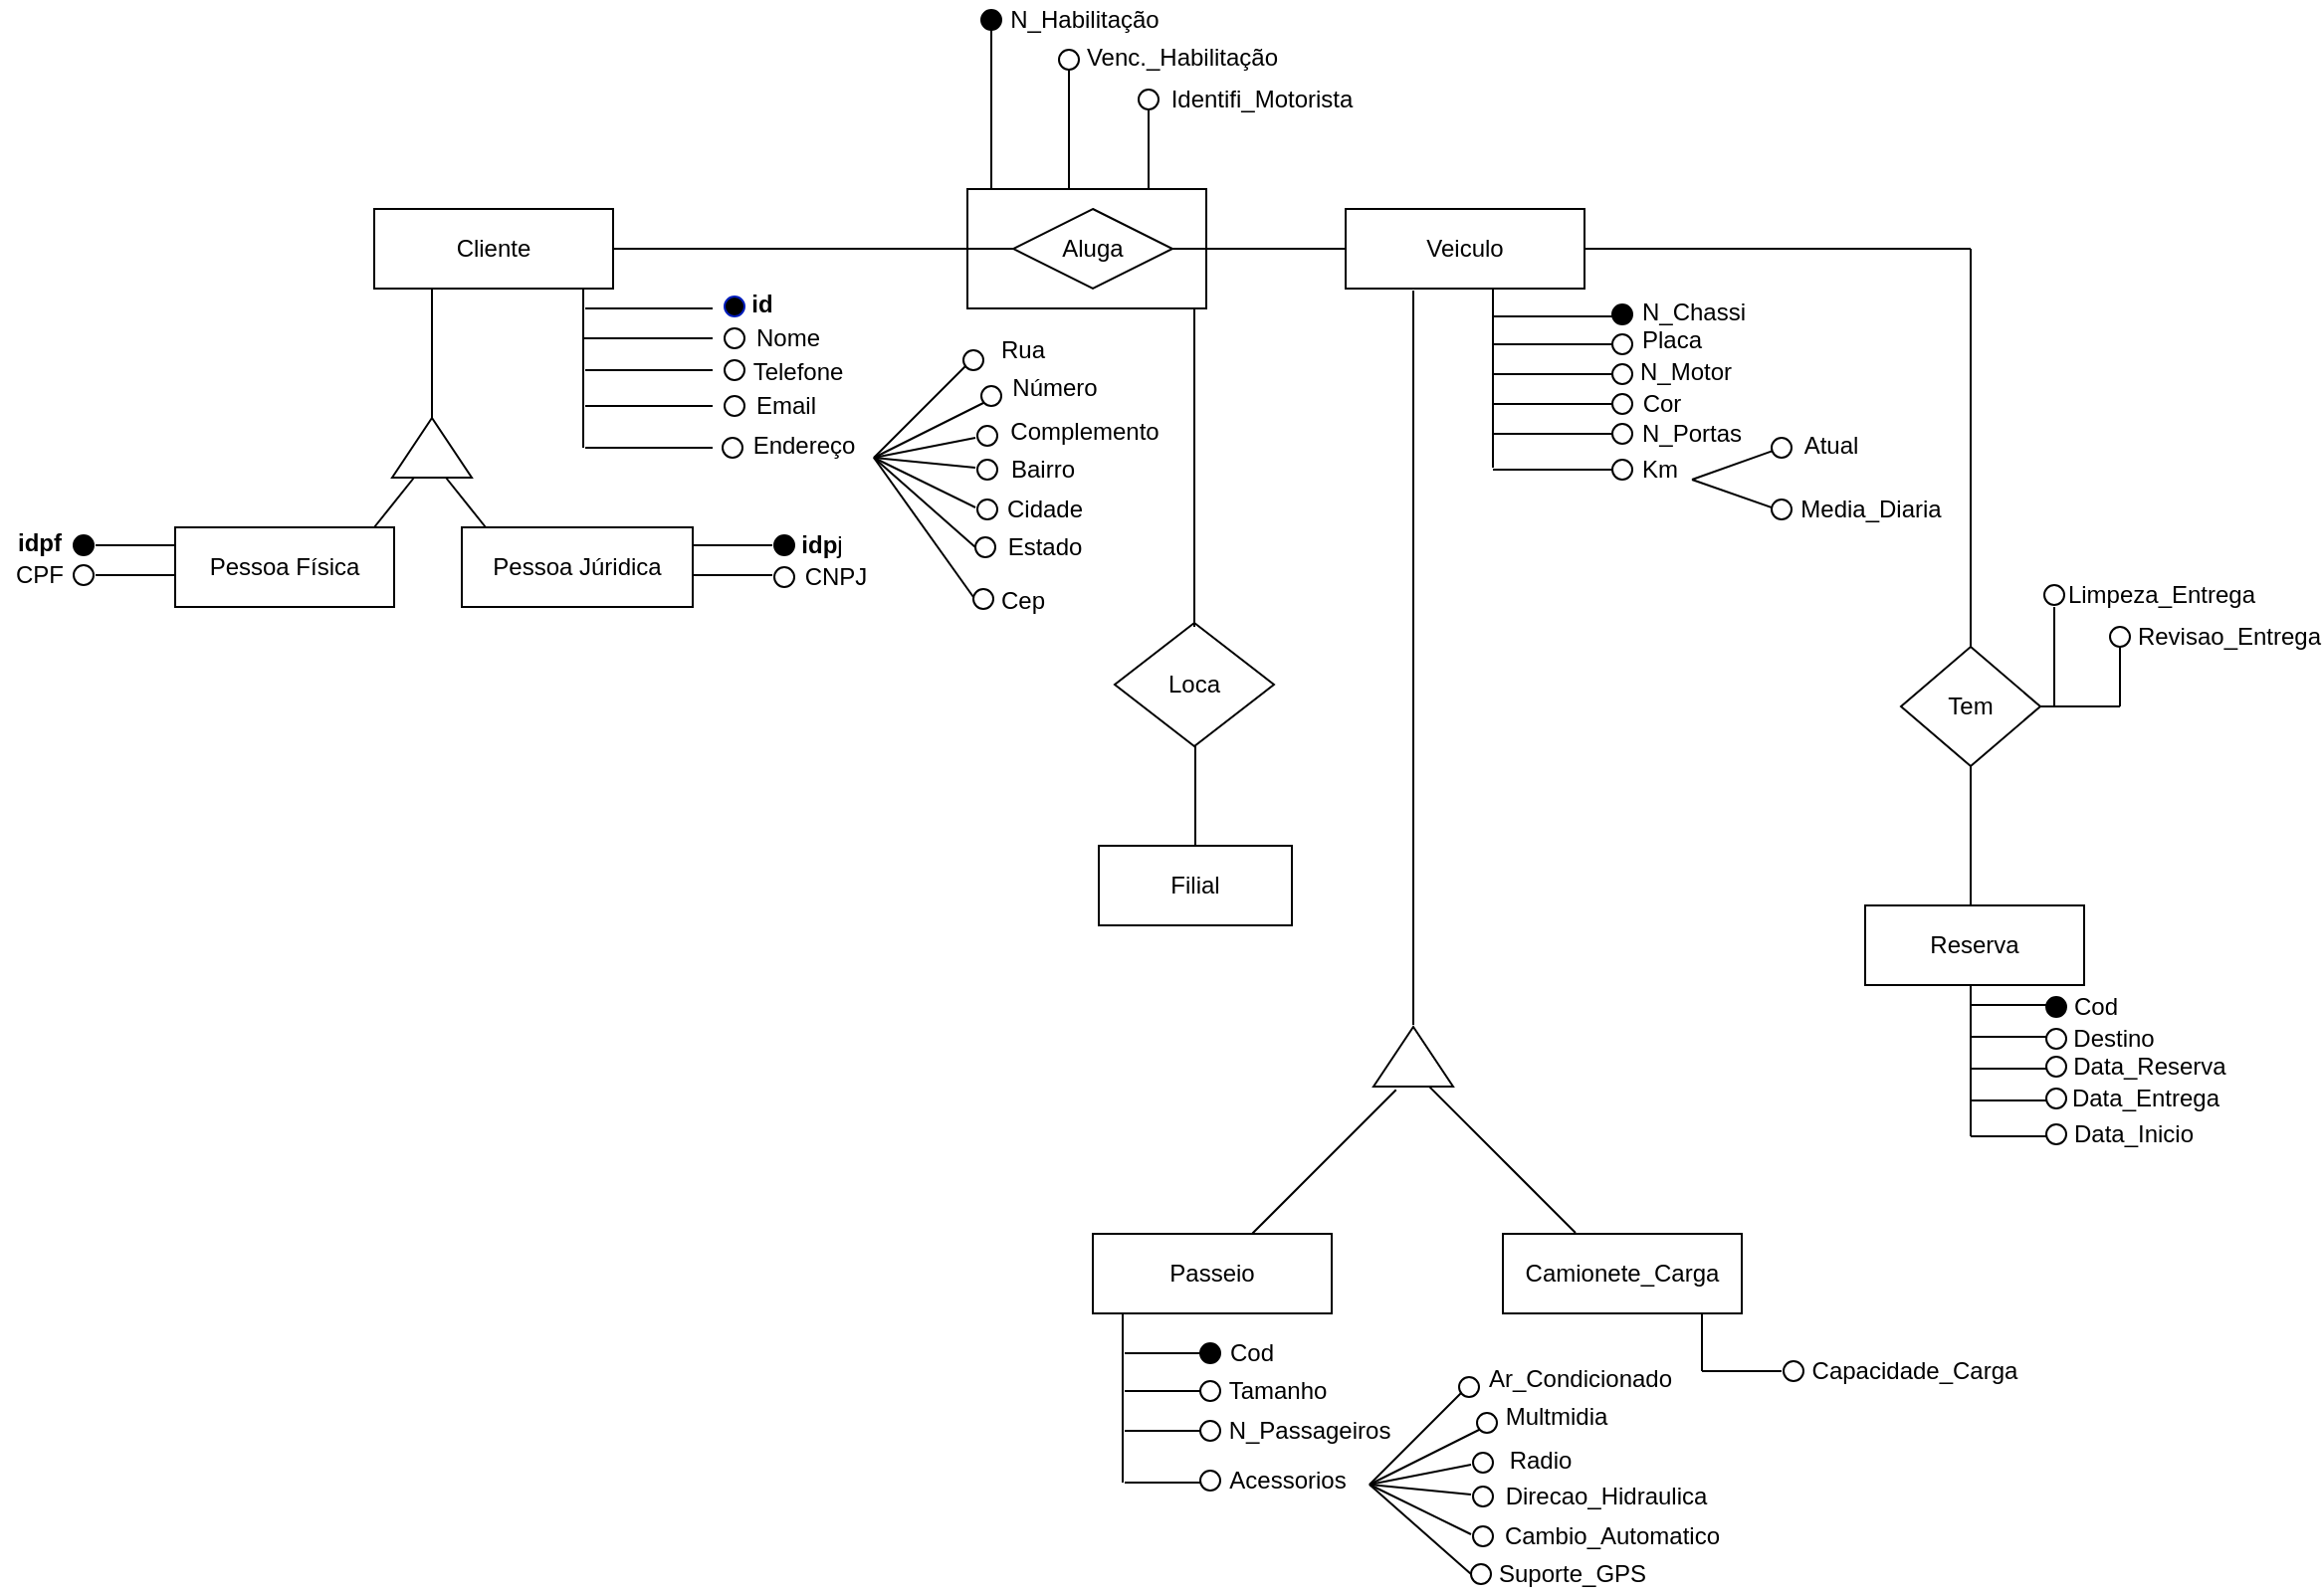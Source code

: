 <mxfile version="15.4.0" type="github">
  <diagram id="C5RBs43oDa-KdzZeNtuy" name="Page-1">
    <mxGraphModel dx="1496" dy="1412" grid="1" gridSize="10" guides="1" tooltips="1" connect="1" arrows="1" fold="1" page="1" pageScale="1" pageWidth="1169" pageHeight="1654" math="0" shadow="0">
      <root>
        <mxCell id="WIyWlLk6GJQsqaUBKTNV-0" />
        <mxCell id="WIyWlLk6GJQsqaUBKTNV-1" parent="WIyWlLk6GJQsqaUBKTNV-0" />
        <mxCell id="YR_a_N9n4f3emjOhJUzM-0" value="Cliente" style="rounded=0;whiteSpace=wrap;html=1;" parent="WIyWlLk6GJQsqaUBKTNV-1" vertex="1">
          <mxGeometry x="198" y="110" width="120" height="40" as="geometry" />
        </mxCell>
        <mxCell id="YR_a_N9n4f3emjOhJUzM-2" value="" style="triangle;whiteSpace=wrap;html=1;rotation=-90;" parent="WIyWlLk6GJQsqaUBKTNV-1" vertex="1">
          <mxGeometry x="212" y="210" width="30" height="40" as="geometry" />
        </mxCell>
        <mxCell id="YR_a_N9n4f3emjOhJUzM-4" value="" style="endArrow=none;html=1;exitX=1;exitY=0.5;exitDx=0;exitDy=0;" parent="WIyWlLk6GJQsqaUBKTNV-1" edge="1">
          <mxGeometry width="50" height="50" relative="1" as="geometry">
            <mxPoint x="227" y="215" as="sourcePoint" />
            <mxPoint x="227" y="150" as="targetPoint" />
          </mxGeometry>
        </mxCell>
        <mxCell id="YR_a_N9n4f3emjOhJUzM-5" value="" style="endArrow=none;html=1;" parent="WIyWlLk6GJQsqaUBKTNV-1" edge="1">
          <mxGeometry width="50" height="50" relative="1" as="geometry">
            <mxPoint x="303" y="230" as="sourcePoint" />
            <mxPoint x="303" y="150" as="targetPoint" />
          </mxGeometry>
        </mxCell>
        <mxCell id="YR_a_N9n4f3emjOhJUzM-6" value="" style="endArrow=none;html=1;" parent="WIyWlLk6GJQsqaUBKTNV-1" edge="1">
          <mxGeometry width="50" height="50" relative="1" as="geometry">
            <mxPoint x="304" y="160" as="sourcePoint" />
            <mxPoint x="368" y="160" as="targetPoint" />
          </mxGeometry>
        </mxCell>
        <mxCell id="YR_a_N9n4f3emjOhJUzM-7" value="" style="endArrow=none;html=1;" parent="WIyWlLk6GJQsqaUBKTNV-1" edge="1">
          <mxGeometry width="50" height="50" relative="1" as="geometry">
            <mxPoint x="303" y="175" as="sourcePoint" />
            <mxPoint x="368" y="175" as="targetPoint" />
          </mxGeometry>
        </mxCell>
        <mxCell id="YR_a_N9n4f3emjOhJUzM-8" value="" style="endArrow=none;html=1;" parent="WIyWlLk6GJQsqaUBKTNV-1" edge="1">
          <mxGeometry width="50" height="50" relative="1" as="geometry">
            <mxPoint x="304" y="191" as="sourcePoint" />
            <mxPoint x="368" y="191" as="targetPoint" />
          </mxGeometry>
        </mxCell>
        <mxCell id="YR_a_N9n4f3emjOhJUzM-9" value="" style="endArrow=none;html=1;" parent="WIyWlLk6GJQsqaUBKTNV-1" edge="1">
          <mxGeometry width="50" height="50" relative="1" as="geometry">
            <mxPoint x="304" y="209" as="sourcePoint" />
            <mxPoint x="368" y="209" as="targetPoint" />
          </mxGeometry>
        </mxCell>
        <mxCell id="YR_a_N9n4f3emjOhJUzM-10" value="" style="endArrow=none;html=1;" parent="WIyWlLk6GJQsqaUBKTNV-1" edge="1">
          <mxGeometry width="50" height="50" relative="1" as="geometry">
            <mxPoint x="304" y="230" as="sourcePoint" />
            <mxPoint x="368" y="230" as="targetPoint" />
          </mxGeometry>
        </mxCell>
        <mxCell id="YR_a_N9n4f3emjOhJUzM-11" value="" style="ellipse;whiteSpace=wrap;html=1;aspect=fixed;strokeColor=#001DBC;fillColor=#000000;fontColor=#ffffff;" parent="WIyWlLk6GJQsqaUBKTNV-1" vertex="1">
          <mxGeometry x="374" y="154" width="10" height="10" as="geometry" />
        </mxCell>
        <mxCell id="YR_a_N9n4f3emjOhJUzM-12" value="" style="ellipse;whiteSpace=wrap;html=1;aspect=fixed;" parent="WIyWlLk6GJQsqaUBKTNV-1" vertex="1">
          <mxGeometry x="374" y="170" width="10" height="10" as="geometry" />
        </mxCell>
        <mxCell id="YR_a_N9n4f3emjOhJUzM-13" value="" style="ellipse;whiteSpace=wrap;html=1;aspect=fixed;" parent="WIyWlLk6GJQsqaUBKTNV-1" vertex="1">
          <mxGeometry x="374" y="186" width="10" height="10" as="geometry" />
        </mxCell>
        <mxCell id="YR_a_N9n4f3emjOhJUzM-14" value="" style="ellipse;whiteSpace=wrap;html=1;aspect=fixed;" parent="WIyWlLk6GJQsqaUBKTNV-1" vertex="1">
          <mxGeometry x="374" y="204" width="10" height="10" as="geometry" />
        </mxCell>
        <mxCell id="YR_a_N9n4f3emjOhJUzM-15" value="" style="ellipse;whiteSpace=wrap;html=1;aspect=fixed;" parent="WIyWlLk6GJQsqaUBKTNV-1" vertex="1">
          <mxGeometry x="373" y="225" width="10" height="10" as="geometry" />
        </mxCell>
        <mxCell id="YR_a_N9n4f3emjOhJUzM-18" value="id" style="text;html=1;strokeColor=none;fillColor=none;align=center;verticalAlign=middle;whiteSpace=wrap;rounded=0;fontStyle=1" parent="WIyWlLk6GJQsqaUBKTNV-1" vertex="1">
          <mxGeometry x="373" y="148" width="40" height="20" as="geometry" />
        </mxCell>
        <mxCell id="YR_a_N9n4f3emjOhJUzM-19" value="Nome" style="text;html=1;strokeColor=none;fillColor=none;align=center;verticalAlign=middle;whiteSpace=wrap;rounded=0;" parent="WIyWlLk6GJQsqaUBKTNV-1" vertex="1">
          <mxGeometry x="386" y="165" width="40" height="20" as="geometry" />
        </mxCell>
        <mxCell id="YR_a_N9n4f3emjOhJUzM-20" value="Telefone" style="text;html=1;strokeColor=none;fillColor=none;align=center;verticalAlign=middle;whiteSpace=wrap;rounded=0;" parent="WIyWlLk6GJQsqaUBKTNV-1" vertex="1">
          <mxGeometry x="391" y="182" width="40" height="20" as="geometry" />
        </mxCell>
        <mxCell id="YR_a_N9n4f3emjOhJUzM-21" value="Email" style="text;html=1;strokeColor=none;fillColor=none;align=center;verticalAlign=middle;whiteSpace=wrap;rounded=0;" parent="WIyWlLk6GJQsqaUBKTNV-1" vertex="1">
          <mxGeometry x="385" y="199" width="40" height="20" as="geometry" />
        </mxCell>
        <mxCell id="YR_a_N9n4f3emjOhJUzM-23" value="Endereço" style="text;html=1;strokeColor=none;fillColor=none;align=center;verticalAlign=middle;whiteSpace=wrap;rounded=0;" parent="WIyWlLk6GJQsqaUBKTNV-1" vertex="1">
          <mxGeometry x="394" y="219" width="40" height="20" as="geometry" />
        </mxCell>
        <mxCell id="YR_a_N9n4f3emjOhJUzM-61" value="" style="endArrow=none;html=1;" parent="WIyWlLk6GJQsqaUBKTNV-1" edge="1">
          <mxGeometry width="50" height="50" relative="1" as="geometry">
            <mxPoint x="449" y="235" as="sourcePoint" />
            <mxPoint x="499" y="185" as="targetPoint" />
          </mxGeometry>
        </mxCell>
        <mxCell id="YR_a_N9n4f3emjOhJUzM-62" value="" style="endArrow=none;html=1;" parent="WIyWlLk6GJQsqaUBKTNV-1" edge="1">
          <mxGeometry width="50" height="50" relative="1" as="geometry">
            <mxPoint x="449" y="235" as="sourcePoint" />
            <mxPoint x="509" y="205" as="targetPoint" />
          </mxGeometry>
        </mxCell>
        <mxCell id="YR_a_N9n4f3emjOhJUzM-64" value="" style="endArrow=none;html=1;" parent="WIyWlLk6GJQsqaUBKTNV-1" edge="1">
          <mxGeometry width="50" height="50" relative="1" as="geometry">
            <mxPoint x="449" y="235" as="sourcePoint" />
            <mxPoint x="500" y="225" as="targetPoint" />
          </mxGeometry>
        </mxCell>
        <mxCell id="YR_a_N9n4f3emjOhJUzM-65" value="" style="endArrow=none;html=1;" parent="WIyWlLk6GJQsqaUBKTNV-1" edge="1">
          <mxGeometry width="50" height="50" relative="1" as="geometry">
            <mxPoint x="449" y="235" as="sourcePoint" />
            <mxPoint x="500" y="240" as="targetPoint" />
          </mxGeometry>
        </mxCell>
        <mxCell id="YR_a_N9n4f3emjOhJUzM-66" value="" style="endArrow=none;html=1;" parent="WIyWlLk6GJQsqaUBKTNV-1" edge="1">
          <mxGeometry width="50" height="50" relative="1" as="geometry">
            <mxPoint x="500" y="260" as="sourcePoint" />
            <mxPoint x="449" y="235" as="targetPoint" />
          </mxGeometry>
        </mxCell>
        <mxCell id="YR_a_N9n4f3emjOhJUzM-67" value="" style="endArrow=none;html=1;" parent="WIyWlLk6GJQsqaUBKTNV-1" edge="1">
          <mxGeometry width="50" height="50" relative="1" as="geometry">
            <mxPoint x="500" y="280" as="sourcePoint" />
            <mxPoint x="449" y="235" as="targetPoint" />
          </mxGeometry>
        </mxCell>
        <mxCell id="YR_a_N9n4f3emjOhJUzM-68" value="" style="endArrow=none;html=1;" parent="WIyWlLk6GJQsqaUBKTNV-1" edge="1">
          <mxGeometry width="50" height="50" relative="1" as="geometry">
            <mxPoint x="499" y="305" as="sourcePoint" />
            <mxPoint x="449" y="235" as="targetPoint" />
          </mxGeometry>
        </mxCell>
        <mxCell id="YR_a_N9n4f3emjOhJUzM-69" value="" style="ellipse;whiteSpace=wrap;html=1;aspect=fixed;" parent="WIyWlLk6GJQsqaUBKTNV-1" vertex="1">
          <mxGeometry x="494" y="181" width="10" height="10" as="geometry" />
        </mxCell>
        <mxCell id="YR_a_N9n4f3emjOhJUzM-70" value="" style="ellipse;whiteSpace=wrap;html=1;aspect=fixed;" parent="WIyWlLk6GJQsqaUBKTNV-1" vertex="1">
          <mxGeometry x="503" y="199" width="10" height="10" as="geometry" />
        </mxCell>
        <mxCell id="YR_a_N9n4f3emjOhJUzM-71" value="" style="ellipse;whiteSpace=wrap;html=1;aspect=fixed;" parent="WIyWlLk6GJQsqaUBKTNV-1" vertex="1">
          <mxGeometry x="501" y="219" width="10" height="10" as="geometry" />
        </mxCell>
        <mxCell id="YR_a_N9n4f3emjOhJUzM-72" value="" style="ellipse;whiteSpace=wrap;html=1;aspect=fixed;" parent="WIyWlLk6GJQsqaUBKTNV-1" vertex="1">
          <mxGeometry x="501" y="236" width="10" height="10" as="geometry" />
        </mxCell>
        <mxCell id="YR_a_N9n4f3emjOhJUzM-73" value="" style="ellipse;whiteSpace=wrap;html=1;aspect=fixed;" parent="WIyWlLk6GJQsqaUBKTNV-1" vertex="1">
          <mxGeometry x="501" y="256" width="10" height="10" as="geometry" />
        </mxCell>
        <mxCell id="YR_a_N9n4f3emjOhJUzM-74" value="" style="ellipse;whiteSpace=wrap;html=1;aspect=fixed;" parent="WIyWlLk6GJQsqaUBKTNV-1" vertex="1">
          <mxGeometry x="500" y="275" width="10" height="10" as="geometry" />
        </mxCell>
        <mxCell id="YR_a_N9n4f3emjOhJUzM-75" value="" style="ellipse;whiteSpace=wrap;html=1;aspect=fixed;" parent="WIyWlLk6GJQsqaUBKTNV-1" vertex="1">
          <mxGeometry x="499" y="301" width="10" height="10" as="geometry" />
        </mxCell>
        <mxCell id="YR_a_N9n4f3emjOhJUzM-76" value="Rua" style="text;html=1;strokeColor=none;fillColor=none;align=center;verticalAlign=middle;whiteSpace=wrap;rounded=0;" parent="WIyWlLk6GJQsqaUBKTNV-1" vertex="1">
          <mxGeometry x="504" y="171" width="40" height="20" as="geometry" />
        </mxCell>
        <mxCell id="YR_a_N9n4f3emjOhJUzM-77" value="Número" style="text;html=1;strokeColor=none;fillColor=none;align=center;verticalAlign=middle;whiteSpace=wrap;rounded=0;" parent="WIyWlLk6GJQsqaUBKTNV-1" vertex="1">
          <mxGeometry x="520" y="190" width="40" height="20" as="geometry" />
        </mxCell>
        <mxCell id="YR_a_N9n4f3emjOhJUzM-78" value="Complemento" style="text;html=1;strokeColor=none;fillColor=none;align=center;verticalAlign=middle;whiteSpace=wrap;rounded=0;" parent="WIyWlLk6GJQsqaUBKTNV-1" vertex="1">
          <mxGeometry x="535" y="212" width="40" height="20" as="geometry" />
        </mxCell>
        <mxCell id="YR_a_N9n4f3emjOhJUzM-79" value="Bairro" style="text;html=1;strokeColor=none;fillColor=none;align=center;verticalAlign=middle;whiteSpace=wrap;rounded=0;" parent="WIyWlLk6GJQsqaUBKTNV-1" vertex="1">
          <mxGeometry x="514" y="231" width="40" height="20" as="geometry" />
        </mxCell>
        <mxCell id="YR_a_N9n4f3emjOhJUzM-80" value="Cidade" style="text;html=1;strokeColor=none;fillColor=none;align=center;verticalAlign=middle;whiteSpace=wrap;rounded=0;" parent="WIyWlLk6GJQsqaUBKTNV-1" vertex="1">
          <mxGeometry x="515" y="251" width="40" height="20" as="geometry" />
        </mxCell>
        <mxCell id="YR_a_N9n4f3emjOhJUzM-81" value="Estado" style="text;html=1;strokeColor=none;fillColor=none;align=center;verticalAlign=middle;whiteSpace=wrap;rounded=0;" parent="WIyWlLk6GJQsqaUBKTNV-1" vertex="1">
          <mxGeometry x="515" y="270" width="40" height="20" as="geometry" />
        </mxCell>
        <mxCell id="YR_a_N9n4f3emjOhJUzM-82" value="Cep" style="text;html=1;strokeColor=none;fillColor=none;align=center;verticalAlign=middle;whiteSpace=wrap;rounded=0;" parent="WIyWlLk6GJQsqaUBKTNV-1" vertex="1">
          <mxGeometry x="504" y="297" width="40" height="20" as="geometry" />
        </mxCell>
        <mxCell id="YR_a_N9n4f3emjOhJUzM-85" value="Pessoa Física" style="rounded=0;whiteSpace=wrap;html=1;align=center;" parent="WIyWlLk6GJQsqaUBKTNV-1" vertex="1">
          <mxGeometry x="98" y="270" width="110" height="40" as="geometry" />
        </mxCell>
        <mxCell id="YR_a_N9n4f3emjOhJUzM-86" value="Pessoa Júridica" style="rounded=0;whiteSpace=wrap;html=1;align=center;" parent="WIyWlLk6GJQsqaUBKTNV-1" vertex="1">
          <mxGeometry x="242" y="270" width="116" height="40" as="geometry" />
        </mxCell>
        <mxCell id="YR_a_N9n4f3emjOhJUzM-88" value="" style="endArrow=none;html=1;fontColor=none;" parent="WIyWlLk6GJQsqaUBKTNV-1" edge="1">
          <mxGeometry width="50" height="50" relative="1" as="geometry">
            <mxPoint x="198" y="270" as="sourcePoint" />
            <mxPoint x="218" y="245" as="targetPoint" />
          </mxGeometry>
        </mxCell>
        <mxCell id="YR_a_N9n4f3emjOhJUzM-89" value="" style="endArrow=none;html=1;fontColor=none;" parent="WIyWlLk6GJQsqaUBKTNV-1" edge="1">
          <mxGeometry width="50" height="50" relative="1" as="geometry">
            <mxPoint x="254" y="270" as="sourcePoint" />
            <mxPoint x="234" y="245" as="targetPoint" />
          </mxGeometry>
        </mxCell>
        <mxCell id="YR_a_N9n4f3emjOhJUzM-90" value="" style="endArrow=none;html=1;fontColor=none;" parent="WIyWlLk6GJQsqaUBKTNV-1" edge="1">
          <mxGeometry width="50" height="50" relative="1" as="geometry">
            <mxPoint x="358" y="279" as="sourcePoint" />
            <mxPoint x="398" y="279" as="targetPoint" />
          </mxGeometry>
        </mxCell>
        <mxCell id="YR_a_N9n4f3emjOhJUzM-91" value="" style="endArrow=none;html=1;fontColor=none;" parent="WIyWlLk6GJQsqaUBKTNV-1" edge="1">
          <mxGeometry width="50" height="50" relative="1" as="geometry">
            <mxPoint x="358" y="294" as="sourcePoint" />
            <mxPoint x="398" y="294" as="targetPoint" />
          </mxGeometry>
        </mxCell>
        <mxCell id="YR_a_N9n4f3emjOhJUzM-93" value="" style="ellipse;whiteSpace=wrap;html=1;aspect=fixed;" parent="WIyWlLk6GJQsqaUBKTNV-1" vertex="1">
          <mxGeometry x="399" y="290" width="10" height="10" as="geometry" />
        </mxCell>
        <mxCell id="YR_a_N9n4f3emjOhJUzM-94" value="" style="ellipse;whiteSpace=wrap;html=1;aspect=fixed;fillColor=#000000;" parent="WIyWlLk6GJQsqaUBKTNV-1" vertex="1">
          <mxGeometry x="399" y="274" width="10" height="10" as="geometry" />
        </mxCell>
        <mxCell id="YR_a_N9n4f3emjOhJUzM-96" value="&lt;b&gt;idp&lt;/b&gt;j" style="text;html=1;strokeColor=none;fillColor=none;align=center;verticalAlign=middle;whiteSpace=wrap;rounded=0;fontColor=none;" parent="WIyWlLk6GJQsqaUBKTNV-1" vertex="1">
          <mxGeometry x="403" y="269" width="40" height="20" as="geometry" />
        </mxCell>
        <mxCell id="YR_a_N9n4f3emjOhJUzM-97" value="CNPJ" style="text;html=1;strokeColor=none;fillColor=none;align=center;verticalAlign=middle;whiteSpace=wrap;rounded=0;fontColor=none;" parent="WIyWlLk6GJQsqaUBKTNV-1" vertex="1">
          <mxGeometry x="410" y="285" width="40" height="20" as="geometry" />
        </mxCell>
        <mxCell id="YR_a_N9n4f3emjOhJUzM-98" value="idpf" style="text;html=1;strokeColor=none;fillColor=none;align=center;verticalAlign=middle;whiteSpace=wrap;rounded=0;fontColor=none;fontStyle=1" parent="WIyWlLk6GJQsqaUBKTNV-1" vertex="1">
          <mxGeometry x="10" y="268" width="40" height="20" as="geometry" />
        </mxCell>
        <mxCell id="YR_a_N9n4f3emjOhJUzM-99" value="CPF" style="text;html=1;strokeColor=none;fillColor=none;align=center;verticalAlign=middle;whiteSpace=wrap;rounded=0;fontColor=none;" parent="WIyWlLk6GJQsqaUBKTNV-1" vertex="1">
          <mxGeometry x="10" y="284" width="40" height="20" as="geometry" />
        </mxCell>
        <mxCell id="YR_a_N9n4f3emjOhJUzM-101" value="" style="endArrow=none;html=1;fontColor=none;" parent="WIyWlLk6GJQsqaUBKTNV-1" edge="1">
          <mxGeometry width="50" height="50" relative="1" as="geometry">
            <mxPoint x="58" y="279" as="sourcePoint" />
            <mxPoint x="98" y="279" as="targetPoint" />
          </mxGeometry>
        </mxCell>
        <mxCell id="YR_a_N9n4f3emjOhJUzM-102" value="" style="endArrow=none;html=1;fontColor=none;" parent="WIyWlLk6GJQsqaUBKTNV-1" edge="1">
          <mxGeometry width="50" height="50" relative="1" as="geometry">
            <mxPoint x="58" y="294" as="sourcePoint" />
            <mxPoint x="98" y="294" as="targetPoint" />
          </mxGeometry>
        </mxCell>
        <mxCell id="YR_a_N9n4f3emjOhJUzM-103" value="" style="ellipse;whiteSpace=wrap;html=1;aspect=fixed;fontColor=#000000;fillColor=#000000;" parent="WIyWlLk6GJQsqaUBKTNV-1" vertex="1">
          <mxGeometry x="47" y="274" width="10" height="10" as="geometry" />
        </mxCell>
        <mxCell id="YR_a_N9n4f3emjOhJUzM-104" value="" style="ellipse;whiteSpace=wrap;html=1;aspect=fixed;" parent="WIyWlLk6GJQsqaUBKTNV-1" vertex="1">
          <mxGeometry x="47" y="289" width="10" height="10" as="geometry" />
        </mxCell>
        <mxCell id="YR_a_N9n4f3emjOhJUzM-113" value="Veiculo" style="rounded=0;whiteSpace=wrap;html=1;" parent="WIyWlLk6GJQsqaUBKTNV-1" vertex="1">
          <mxGeometry x="686" y="110" width="120" height="40" as="geometry" />
        </mxCell>
        <mxCell id="YR_a_N9n4f3emjOhJUzM-114" value="" style="rounded=0;whiteSpace=wrap;html=1;fontColor=#000000;strokeColor=#000000;fillColor=#FFFFFF;align=center;" parent="WIyWlLk6GJQsqaUBKTNV-1" vertex="1">
          <mxGeometry x="496" y="100" width="120" height="60" as="geometry" />
        </mxCell>
        <mxCell id="YR_a_N9n4f3emjOhJUzM-115" value="Aluga" style="rhombus;whiteSpace=wrap;html=1;fontColor=#000000;strokeColor=#000000;fillColor=#FFFFFF;align=center;" parent="WIyWlLk6GJQsqaUBKTNV-1" vertex="1">
          <mxGeometry x="519" y="110" width="80" height="40" as="geometry" />
        </mxCell>
        <mxCell id="YR_a_N9n4f3emjOhJUzM-116" value="" style="endArrow=none;html=1;fontColor=#000000;entryX=0;entryY=0.5;entryDx=0;entryDy=0;" parent="WIyWlLk6GJQsqaUBKTNV-1" target="YR_a_N9n4f3emjOhJUzM-115" edge="1">
          <mxGeometry width="50" height="50" relative="1" as="geometry">
            <mxPoint x="318" y="130" as="sourcePoint" />
            <mxPoint x="368" y="80" as="targetPoint" />
          </mxGeometry>
        </mxCell>
        <mxCell id="YR_a_N9n4f3emjOhJUzM-118" value="" style="endArrow=none;html=1;fontColor=#000000;startArrow=none;" parent="WIyWlLk6GJQsqaUBKTNV-1" source="YR_a_N9n4f3emjOhJUzM-125" edge="1">
          <mxGeometry width="50" height="50" relative="1" as="geometry">
            <mxPoint x="508" y="100" as="sourcePoint" />
            <mxPoint x="508" y="20" as="targetPoint" />
          </mxGeometry>
        </mxCell>
        <mxCell id="YR_a_N9n4f3emjOhJUzM-120" value="" style="endArrow=none;html=1;fontColor=#000000;" parent="WIyWlLk6GJQsqaUBKTNV-1" edge="1">
          <mxGeometry width="50" height="50" relative="1" as="geometry">
            <mxPoint x="547" y="100" as="sourcePoint" />
            <mxPoint x="547" y="40.0" as="targetPoint" />
          </mxGeometry>
        </mxCell>
        <mxCell id="YR_a_N9n4f3emjOhJUzM-121" value="" style="endArrow=none;html=1;fontColor=#000000;startArrow=none;" parent="WIyWlLk6GJQsqaUBKTNV-1" source="YR_a_N9n4f3emjOhJUzM-128" edge="1">
          <mxGeometry width="50" height="50" relative="1" as="geometry">
            <mxPoint x="587" y="100" as="sourcePoint" />
            <mxPoint x="587" y="60.0" as="targetPoint" />
          </mxGeometry>
        </mxCell>
        <mxCell id="YR_a_N9n4f3emjOhJUzM-125" value="" style="ellipse;whiteSpace=wrap;html=1;aspect=fixed;fillColor=#000000;" parent="WIyWlLk6GJQsqaUBKTNV-1" vertex="1">
          <mxGeometry x="503" y="10" width="10" height="10" as="geometry" />
        </mxCell>
        <mxCell id="YR_a_N9n4f3emjOhJUzM-126" value="" style="endArrow=none;html=1;fontColor=#000000;" parent="WIyWlLk6GJQsqaUBKTNV-1" target="YR_a_N9n4f3emjOhJUzM-125" edge="1">
          <mxGeometry width="50" height="50" relative="1" as="geometry">
            <mxPoint x="508" y="100" as="sourcePoint" />
            <mxPoint x="508" y="20.0" as="targetPoint" />
          </mxGeometry>
        </mxCell>
        <mxCell id="YR_a_N9n4f3emjOhJUzM-127" value="" style="ellipse;whiteSpace=wrap;html=1;aspect=fixed;" parent="WIyWlLk6GJQsqaUBKTNV-1" vertex="1">
          <mxGeometry x="542" y="30" width="10" height="10" as="geometry" />
        </mxCell>
        <mxCell id="YR_a_N9n4f3emjOhJUzM-128" value="" style="ellipse;whiteSpace=wrap;html=1;aspect=fixed;" parent="WIyWlLk6GJQsqaUBKTNV-1" vertex="1">
          <mxGeometry x="582" y="50" width="10" height="10" as="geometry" />
        </mxCell>
        <mxCell id="YR_a_N9n4f3emjOhJUzM-129" value="" style="endArrow=none;html=1;fontColor=#000000;" parent="WIyWlLk6GJQsqaUBKTNV-1" target="YR_a_N9n4f3emjOhJUzM-128" edge="1">
          <mxGeometry width="50" height="50" relative="1" as="geometry">
            <mxPoint x="587" y="100" as="sourcePoint" />
            <mxPoint x="587" y="60.0" as="targetPoint" />
          </mxGeometry>
        </mxCell>
        <mxCell id="YR_a_N9n4f3emjOhJUzM-130" value="N_Habilitação" style="text;html=1;strokeColor=none;fillColor=none;align=center;verticalAlign=middle;whiteSpace=wrap;rounded=0;fontColor=#000000;" parent="WIyWlLk6GJQsqaUBKTNV-1" vertex="1">
          <mxGeometry x="535" y="5" width="40" height="20" as="geometry" />
        </mxCell>
        <mxCell id="YR_a_N9n4f3emjOhJUzM-131" value="Venc._Habilitação" style="text;html=1;strokeColor=none;fillColor=none;align=center;verticalAlign=middle;whiteSpace=wrap;rounded=0;fontColor=#000000;" parent="WIyWlLk6GJQsqaUBKTNV-1" vertex="1">
          <mxGeometry x="584" y="24" width="40" height="20" as="geometry" />
        </mxCell>
        <mxCell id="YR_a_N9n4f3emjOhJUzM-132" value="Identifi_Motorista" style="text;html=1;strokeColor=none;fillColor=none;align=center;verticalAlign=middle;whiteSpace=wrap;rounded=0;fontColor=#000000;" parent="WIyWlLk6GJQsqaUBKTNV-1" vertex="1">
          <mxGeometry x="624" y="45" width="40" height="20" as="geometry" />
        </mxCell>
        <mxCell id="YR_a_N9n4f3emjOhJUzM-135" value="Loca" style="rhombus;whiteSpace=wrap;html=1;fontColor=#000000;strokeColor=#000000;fillColor=#FFFFFF;align=center;" parent="WIyWlLk6GJQsqaUBKTNV-1" vertex="1">
          <mxGeometry x="570" y="318" width="80" height="62" as="geometry" />
        </mxCell>
        <mxCell id="YR_a_N9n4f3emjOhJUzM-136" value="Filial" style="rounded=0;whiteSpace=wrap;html=1;fontColor=#000000;strokeColor=#000000;fillColor=#FFFFFF;align=center;" parent="WIyWlLk6GJQsqaUBKTNV-1" vertex="1">
          <mxGeometry x="562" y="430" width="97" height="40" as="geometry" />
        </mxCell>
        <mxCell id="YR_a_N9n4f3emjOhJUzM-137" value="" style="endArrow=none;html=1;fontColor=#000000;" parent="WIyWlLk6GJQsqaUBKTNV-1" edge="1">
          <mxGeometry width="50" height="50" relative="1" as="geometry">
            <mxPoint x="610.47" y="430" as="sourcePoint" />
            <mxPoint x="610.47" y="380" as="targetPoint" />
          </mxGeometry>
        </mxCell>
        <mxCell id="YR_a_N9n4f3emjOhJUzM-141" value="" style="endArrow=none;html=1;fontColor=#000000;" parent="WIyWlLk6GJQsqaUBKTNV-1" edge="1">
          <mxGeometry width="50" height="50" relative="1" as="geometry">
            <mxPoint x="610" y="320" as="sourcePoint" />
            <mxPoint x="610" y="160" as="targetPoint" />
          </mxGeometry>
        </mxCell>
        <mxCell id="t5rs158Kav-tkwi4VOfK-1" value="" style="verticalLabelPosition=bottom;shadow=0;dashed=0;align=center;html=1;verticalAlign=top;strokeWidth=1;shape=mxgraph.mockup.markup.line;strokeColor=#000000;direction=north;" vertex="1" parent="WIyWlLk6GJQsqaUBKTNV-1">
          <mxGeometry x="750" y="150" width="20" height="90" as="geometry" />
        </mxCell>
        <mxCell id="t5rs158Kav-tkwi4VOfK-3" value="" style="verticalLabelPosition=bottom;shadow=0;dashed=0;align=center;html=1;verticalAlign=top;strokeWidth=1;shape=mxgraph.mockup.markup.line;strokeColor=#000000;" vertex="1" parent="WIyWlLk6GJQsqaUBKTNV-1">
          <mxGeometry x="760" y="154" width="60" height="20" as="geometry" />
        </mxCell>
        <mxCell id="t5rs158Kav-tkwi4VOfK-4" value="" style="verticalLabelPosition=bottom;shadow=0;dashed=0;align=center;html=1;verticalAlign=top;strokeWidth=1;shape=mxgraph.mockup.markup.line;strokeColor=#000000;" vertex="1" parent="WIyWlLk6GJQsqaUBKTNV-1">
          <mxGeometry x="760" y="168" width="60" height="20" as="geometry" />
        </mxCell>
        <mxCell id="t5rs158Kav-tkwi4VOfK-5" value="" style="verticalLabelPosition=bottom;shadow=0;dashed=0;align=center;html=1;verticalAlign=top;strokeWidth=1;shape=mxgraph.mockup.markup.line;strokeColor=#000000;" vertex="1" parent="WIyWlLk6GJQsqaUBKTNV-1">
          <mxGeometry x="760" y="183" width="60" height="20" as="geometry" />
        </mxCell>
        <mxCell id="t5rs158Kav-tkwi4VOfK-6" value="" style="verticalLabelPosition=bottom;shadow=0;dashed=0;align=center;html=1;verticalAlign=top;strokeWidth=1;shape=mxgraph.mockup.markup.line;strokeColor=#000000;" vertex="1" parent="WIyWlLk6GJQsqaUBKTNV-1">
          <mxGeometry x="760" y="198" width="60" height="20" as="geometry" />
        </mxCell>
        <mxCell id="t5rs158Kav-tkwi4VOfK-7" value="" style="verticalLabelPosition=bottom;shadow=0;dashed=0;align=center;html=1;verticalAlign=top;strokeWidth=1;shape=mxgraph.mockup.markup.line;strokeColor=#000000;" vertex="1" parent="WIyWlLk6GJQsqaUBKTNV-1">
          <mxGeometry x="760" y="213" width="60" height="20" as="geometry" />
        </mxCell>
        <mxCell id="t5rs158Kav-tkwi4VOfK-8" value="" style="verticalLabelPosition=bottom;shadow=0;dashed=0;align=center;html=1;verticalAlign=top;strokeWidth=1;shape=mxgraph.mockup.markup.line;strokeColor=#000000;" vertex="1" parent="WIyWlLk6GJQsqaUBKTNV-1">
          <mxGeometry x="760" y="231" width="60" height="20" as="geometry" />
        </mxCell>
        <mxCell id="t5rs158Kav-tkwi4VOfK-10" value="" style="ellipse;whiteSpace=wrap;html=1;aspect=fixed;fillColor=#000000;" vertex="1" parent="WIyWlLk6GJQsqaUBKTNV-1">
          <mxGeometry x="820" y="158" width="10" height="10" as="geometry" />
        </mxCell>
        <mxCell id="t5rs158Kav-tkwi4VOfK-11" value="" style="ellipse;whiteSpace=wrap;html=1;aspect=fixed;" vertex="1" parent="WIyWlLk6GJQsqaUBKTNV-1">
          <mxGeometry x="820" y="173" width="10" height="10" as="geometry" />
        </mxCell>
        <mxCell id="t5rs158Kav-tkwi4VOfK-12" value="" style="ellipse;whiteSpace=wrap;html=1;aspect=fixed;" vertex="1" parent="WIyWlLk6GJQsqaUBKTNV-1">
          <mxGeometry x="820" y="188" width="10" height="10" as="geometry" />
        </mxCell>
        <mxCell id="t5rs158Kav-tkwi4VOfK-13" value="" style="ellipse;whiteSpace=wrap;html=1;aspect=fixed;" vertex="1" parent="WIyWlLk6GJQsqaUBKTNV-1">
          <mxGeometry x="820" y="203" width="10" height="10" as="geometry" />
        </mxCell>
        <mxCell id="t5rs158Kav-tkwi4VOfK-14" value="" style="ellipse;whiteSpace=wrap;html=1;aspect=fixed;" vertex="1" parent="WIyWlLk6GJQsqaUBKTNV-1">
          <mxGeometry x="820" y="218" width="10" height="10" as="geometry" />
        </mxCell>
        <mxCell id="t5rs158Kav-tkwi4VOfK-15" value="" style="ellipse;whiteSpace=wrap;html=1;aspect=fixed;" vertex="1" parent="WIyWlLk6GJQsqaUBKTNV-1">
          <mxGeometry x="820" y="236" width="10" height="10" as="geometry" />
        </mxCell>
        <mxCell id="t5rs158Kav-tkwi4VOfK-18" value="N_Chassi" style="text;html=1;strokeColor=none;fillColor=none;align=center;verticalAlign=middle;whiteSpace=wrap;rounded=0;" vertex="1" parent="WIyWlLk6GJQsqaUBKTNV-1">
          <mxGeometry x="831" y="147" width="60" height="30" as="geometry" />
        </mxCell>
        <mxCell id="t5rs158Kav-tkwi4VOfK-19" value="Placa" style="text;html=1;strokeColor=none;fillColor=none;align=center;verticalAlign=middle;whiteSpace=wrap;rounded=0;" vertex="1" parent="WIyWlLk6GJQsqaUBKTNV-1">
          <mxGeometry x="820" y="161" width="60" height="30" as="geometry" />
        </mxCell>
        <mxCell id="t5rs158Kav-tkwi4VOfK-20" value="N_Motor" style="text;html=1;strokeColor=none;fillColor=none;align=center;verticalAlign=middle;whiteSpace=wrap;rounded=0;" vertex="1" parent="WIyWlLk6GJQsqaUBKTNV-1">
          <mxGeometry x="827" y="177" width="60" height="30" as="geometry" />
        </mxCell>
        <mxCell id="t5rs158Kav-tkwi4VOfK-21" value="Cor" style="text;html=1;strokeColor=none;fillColor=none;align=center;verticalAlign=middle;whiteSpace=wrap;rounded=0;" vertex="1" parent="WIyWlLk6GJQsqaUBKTNV-1">
          <mxGeometry x="815" y="193" width="60" height="30" as="geometry" />
        </mxCell>
        <mxCell id="t5rs158Kav-tkwi4VOfK-22" value="N_Portas" style="text;html=1;strokeColor=none;fillColor=none;align=center;verticalAlign=middle;whiteSpace=wrap;rounded=0;" vertex="1" parent="WIyWlLk6GJQsqaUBKTNV-1">
          <mxGeometry x="830" y="208" width="60" height="30" as="geometry" />
        </mxCell>
        <mxCell id="t5rs158Kav-tkwi4VOfK-23" value="Km" style="text;html=1;strokeColor=none;fillColor=none;align=center;verticalAlign=middle;whiteSpace=wrap;rounded=0;" vertex="1" parent="WIyWlLk6GJQsqaUBKTNV-1">
          <mxGeometry x="814" y="226" width="60" height="30" as="geometry" />
        </mxCell>
        <mxCell id="t5rs158Kav-tkwi4VOfK-26" value="" style="endArrow=none;html=1;startArrow=none;" edge="1" parent="WIyWlLk6GJQsqaUBKTNV-1" source="t5rs158Kav-tkwi4VOfK-16">
          <mxGeometry width="50" height="50" relative="1" as="geometry">
            <mxPoint x="860" y="246" as="sourcePoint" />
            <mxPoint x="900" y="230" as="targetPoint" />
          </mxGeometry>
        </mxCell>
        <mxCell id="t5rs158Kav-tkwi4VOfK-27" value="" style="endArrow=none;html=1;" edge="1" parent="WIyWlLk6GJQsqaUBKTNV-1">
          <mxGeometry width="50" height="50" relative="1" as="geometry">
            <mxPoint x="860" y="246" as="sourcePoint" />
            <mxPoint x="900" y="260" as="targetPoint" />
          </mxGeometry>
        </mxCell>
        <mxCell id="t5rs158Kav-tkwi4VOfK-16" value="" style="ellipse;whiteSpace=wrap;html=1;aspect=fixed;" vertex="1" parent="WIyWlLk6GJQsqaUBKTNV-1">
          <mxGeometry x="900" y="225" width="10" height="10" as="geometry" />
        </mxCell>
        <mxCell id="t5rs158Kav-tkwi4VOfK-29" value="" style="endArrow=none;html=1;" edge="1" parent="WIyWlLk6GJQsqaUBKTNV-1" target="t5rs158Kav-tkwi4VOfK-16">
          <mxGeometry width="50" height="50" relative="1" as="geometry">
            <mxPoint x="860" y="246" as="sourcePoint" />
            <mxPoint x="900" y="230" as="targetPoint" />
          </mxGeometry>
        </mxCell>
        <mxCell id="t5rs158Kav-tkwi4VOfK-30" value="" style="ellipse;whiteSpace=wrap;html=1;aspect=fixed;" vertex="1" parent="WIyWlLk6GJQsqaUBKTNV-1">
          <mxGeometry x="900" y="256" width="10" height="10" as="geometry" />
        </mxCell>
        <mxCell id="t5rs158Kav-tkwi4VOfK-31" value="Atual" style="text;html=1;strokeColor=none;fillColor=none;align=center;verticalAlign=middle;whiteSpace=wrap;rounded=0;" vertex="1" parent="WIyWlLk6GJQsqaUBKTNV-1">
          <mxGeometry x="900" y="214" width="60" height="30" as="geometry" />
        </mxCell>
        <mxCell id="t5rs158Kav-tkwi4VOfK-32" value="Media_Diaria" style="text;html=1;strokeColor=none;fillColor=none;align=center;verticalAlign=middle;whiteSpace=wrap;rounded=0;" vertex="1" parent="WIyWlLk6GJQsqaUBKTNV-1">
          <mxGeometry x="920" y="246" width="60" height="30" as="geometry" />
        </mxCell>
        <mxCell id="t5rs158Kav-tkwi4VOfK-42" value="" style="verticalLabelPosition=bottom;shadow=0;dashed=0;align=center;html=1;verticalAlign=top;strokeWidth=1;shape=mxgraph.mockup.markup.line;strokeColor=#000000;labelBackgroundColor=default;sketch=0;fontColor=default;fillColor=#000000;" vertex="1" parent="WIyWlLk6GJQsqaUBKTNV-1">
          <mxGeometry x="806" y="120" width="194" height="20" as="geometry" />
        </mxCell>
        <mxCell id="t5rs158Kav-tkwi4VOfK-43" value="" style="verticalLabelPosition=bottom;shadow=0;dashed=0;align=center;html=1;verticalAlign=top;strokeWidth=1;shape=mxgraph.mockup.markup.line;strokeColor=#000000;labelBackgroundColor=default;sketch=0;fontColor=default;fillColor=#000000;" vertex="1" parent="WIyWlLk6GJQsqaUBKTNV-1">
          <mxGeometry x="599" y="120" width="87" height="20" as="geometry" />
        </mxCell>
        <mxCell id="t5rs158Kav-tkwi4VOfK-44" value="" style="verticalLabelPosition=bottom;shadow=0;dashed=0;align=center;html=1;verticalAlign=top;strokeWidth=1;shape=mxgraph.mockup.markup.line;strokeColor=#000000;labelBackgroundColor=default;sketch=0;fontColor=default;fillColor=#000000;rotation=90;" vertex="1" parent="WIyWlLk6GJQsqaUBKTNV-1">
          <mxGeometry x="900" y="220" width="200" height="20" as="geometry" />
        </mxCell>
        <mxCell id="t5rs158Kav-tkwi4VOfK-45" value="Tem" style="rhombus;whiteSpace=wrap;html=1;labelBackgroundColor=default;sketch=0;fontColor=default;strokeColor=default;fillColor=#FFFFFF;verticalAlign=middle;align=center;" vertex="1" parent="WIyWlLk6GJQsqaUBKTNV-1">
          <mxGeometry x="965" y="330" width="70" height="60" as="geometry" />
        </mxCell>
        <mxCell id="t5rs158Kav-tkwi4VOfK-46" value="Reserva" style="rounded=0;whiteSpace=wrap;html=1;labelBackgroundColor=default;sketch=0;fontColor=default;strokeColor=default;fillColor=#FFFFFF;align=center;verticalAlign=middle;" vertex="1" parent="WIyWlLk6GJQsqaUBKTNV-1">
          <mxGeometry x="947" y="460" width="110" height="40" as="geometry" />
        </mxCell>
        <mxCell id="t5rs158Kav-tkwi4VOfK-47" value="" style="verticalLabelPosition=bottom;shadow=0;dashed=0;align=center;html=1;verticalAlign=top;strokeWidth=1;shape=mxgraph.mockup.markup.line;strokeColor=#000000;direction=north;labelBackgroundColor=default;sketch=0;fontColor=default;fillColor=#FFFFFF;" vertex="1" parent="WIyWlLk6GJQsqaUBKTNV-1">
          <mxGeometry x="990" y="390" width="20" height="70" as="geometry" />
        </mxCell>
        <mxCell id="t5rs158Kav-tkwi4VOfK-50" value="" style="verticalLabelPosition=bottom;shadow=0;dashed=0;align=center;html=1;verticalAlign=top;strokeWidth=1;shape=mxgraph.mockup.markup.line;strokeColor=#000000;direction=north;labelBackgroundColor=default;sketch=0;fontColor=default;fillColor=#FFFFFF;rotation=90;" vertex="1" parent="WIyWlLk6GJQsqaUBKTNV-1">
          <mxGeometry x="1045" y="340" width="20" height="40" as="geometry" />
        </mxCell>
        <mxCell id="t5rs158Kav-tkwi4VOfK-53" value="" style="verticalLabelPosition=bottom;shadow=0;dashed=0;align=center;html=1;verticalAlign=top;strokeWidth=1;shape=mxgraph.mockup.markup.line;strokeColor=#000000;direction=north;labelBackgroundColor=default;sketch=0;fontColor=default;fillColor=#FFFFFF;" vertex="1" parent="WIyWlLk6GJQsqaUBKTNV-1">
          <mxGeometry x="1032" y="310" width="20" height="50" as="geometry" />
        </mxCell>
        <mxCell id="t5rs158Kav-tkwi4VOfK-54" value="" style="verticalLabelPosition=bottom;shadow=0;dashed=0;align=center;html=1;verticalAlign=top;strokeWidth=1;shape=mxgraph.mockup.markup.line;strokeColor=#000000;direction=north;labelBackgroundColor=default;sketch=0;fontColor=default;fillColor=#FFFFFF;" vertex="1" parent="WIyWlLk6GJQsqaUBKTNV-1">
          <mxGeometry x="1065" y="330" width="20" height="30" as="geometry" />
        </mxCell>
        <mxCell id="t5rs158Kav-tkwi4VOfK-55" value="" style="ellipse;whiteSpace=wrap;html=1;aspect=fixed;" vertex="1" parent="WIyWlLk6GJQsqaUBKTNV-1">
          <mxGeometry x="1037" y="299" width="10" height="10" as="geometry" />
        </mxCell>
        <mxCell id="t5rs158Kav-tkwi4VOfK-56" value="" style="ellipse;whiteSpace=wrap;html=1;aspect=fixed;" vertex="1" parent="WIyWlLk6GJQsqaUBKTNV-1">
          <mxGeometry x="1070" y="320" width="10" height="10" as="geometry" />
        </mxCell>
        <mxCell id="t5rs158Kav-tkwi4VOfK-58" value="Limpeza_Entrega" style="text;html=1;strokeColor=none;fillColor=none;align=center;verticalAlign=middle;whiteSpace=wrap;rounded=0;labelBackgroundColor=default;sketch=0;fontColor=default;" vertex="1" parent="WIyWlLk6GJQsqaUBKTNV-1">
          <mxGeometry x="1041" y="289" width="110" height="30" as="geometry" />
        </mxCell>
        <mxCell id="t5rs158Kav-tkwi4VOfK-59" value="Revisao_Entrega" style="text;html=1;strokeColor=none;fillColor=none;align=center;verticalAlign=middle;whiteSpace=wrap;rounded=0;labelBackgroundColor=default;sketch=0;fontColor=default;" vertex="1" parent="WIyWlLk6GJQsqaUBKTNV-1">
          <mxGeometry x="1100" y="310" width="60" height="30" as="geometry" />
        </mxCell>
        <mxCell id="t5rs158Kav-tkwi4VOfK-60" value="" style="line;strokeWidth=1;direction=south;html=1;labelBackgroundColor=default;sketch=0;fontColor=default;fillColor=#FFFFFF;align=center;verticalAlign=middle;" vertex="1" parent="WIyWlLk6GJQsqaUBKTNV-1">
          <mxGeometry x="995" y="500" width="10" height="76" as="geometry" />
        </mxCell>
        <mxCell id="t5rs158Kav-tkwi4VOfK-61" value="" style="verticalLabelPosition=bottom;shadow=0;dashed=0;align=center;html=1;verticalAlign=top;strokeWidth=1;shape=mxgraph.mockup.markup.line;strokeColor=#000000;direction=north;labelBackgroundColor=default;sketch=0;fontColor=default;fillColor=#FFFFFF;rotation=90;" vertex="1" parent="WIyWlLk6GJQsqaUBKTNV-1">
          <mxGeometry x="1010" y="490" width="20" height="40" as="geometry" />
        </mxCell>
        <mxCell id="t5rs158Kav-tkwi4VOfK-62" value="" style="verticalLabelPosition=bottom;shadow=0;dashed=0;align=center;html=1;verticalAlign=top;strokeWidth=1;shape=mxgraph.mockup.markup.line;strokeColor=#000000;direction=north;labelBackgroundColor=default;sketch=0;fontColor=default;fillColor=#FFFFFF;rotation=90;" vertex="1" parent="WIyWlLk6GJQsqaUBKTNV-1">
          <mxGeometry x="1010" y="506" width="20" height="40" as="geometry" />
        </mxCell>
        <mxCell id="t5rs158Kav-tkwi4VOfK-63" value="" style="verticalLabelPosition=bottom;shadow=0;dashed=0;align=center;html=1;verticalAlign=top;strokeWidth=1;shape=mxgraph.mockup.markup.line;strokeColor=#000000;direction=north;labelBackgroundColor=default;sketch=0;fontColor=default;fillColor=#FFFFFF;rotation=90;" vertex="1" parent="WIyWlLk6GJQsqaUBKTNV-1">
          <mxGeometry x="1010" y="522" width="20" height="40" as="geometry" />
        </mxCell>
        <mxCell id="t5rs158Kav-tkwi4VOfK-64" value="" style="verticalLabelPosition=bottom;shadow=0;dashed=0;align=center;html=1;verticalAlign=top;strokeWidth=1;shape=mxgraph.mockup.markup.line;strokeColor=#000000;direction=north;labelBackgroundColor=default;sketch=0;fontColor=default;fillColor=#FFFFFF;rotation=90;" vertex="1" parent="WIyWlLk6GJQsqaUBKTNV-1">
          <mxGeometry x="1010" y="538" width="20" height="40" as="geometry" />
        </mxCell>
        <mxCell id="t5rs158Kav-tkwi4VOfK-65" value="" style="verticalLabelPosition=bottom;shadow=0;dashed=0;align=center;html=1;verticalAlign=top;strokeWidth=1;shape=mxgraph.mockup.markup.line;strokeColor=#000000;direction=north;labelBackgroundColor=default;sketch=0;fontColor=default;fillColor=#FFFFFF;rotation=90;" vertex="1" parent="WIyWlLk6GJQsqaUBKTNV-1">
          <mxGeometry x="1010" y="556" width="20" height="40" as="geometry" />
        </mxCell>
        <mxCell id="t5rs158Kav-tkwi4VOfK-66" value="" style="ellipse;whiteSpace=wrap;html=1;aspect=fixed;fillColor=#000000;" vertex="1" parent="WIyWlLk6GJQsqaUBKTNV-1">
          <mxGeometry x="1038" y="506" width="10" height="10" as="geometry" />
        </mxCell>
        <mxCell id="t5rs158Kav-tkwi4VOfK-67" value="" style="ellipse;whiteSpace=wrap;html=1;aspect=fixed;" vertex="1" parent="WIyWlLk6GJQsqaUBKTNV-1">
          <mxGeometry x="1038" y="522" width="10" height="10" as="geometry" />
        </mxCell>
        <mxCell id="t5rs158Kav-tkwi4VOfK-68" value="" style="ellipse;whiteSpace=wrap;html=1;aspect=fixed;" vertex="1" parent="WIyWlLk6GJQsqaUBKTNV-1">
          <mxGeometry x="1038" y="536" width="10" height="10" as="geometry" />
        </mxCell>
        <mxCell id="t5rs158Kav-tkwi4VOfK-69" value="" style="ellipse;whiteSpace=wrap;html=1;aspect=fixed;" vertex="1" parent="WIyWlLk6GJQsqaUBKTNV-1">
          <mxGeometry x="1038" y="552" width="10" height="10" as="geometry" />
        </mxCell>
        <mxCell id="t5rs158Kav-tkwi4VOfK-70" value="" style="ellipse;whiteSpace=wrap;html=1;aspect=fixed;" vertex="1" parent="WIyWlLk6GJQsqaUBKTNV-1">
          <mxGeometry x="1038" y="570" width="10" height="10" as="geometry" />
        </mxCell>
        <mxCell id="t5rs158Kav-tkwi4VOfK-72" value="Cod" style="text;html=1;strokeColor=none;fillColor=none;align=center;verticalAlign=middle;whiteSpace=wrap;rounded=0;labelBackgroundColor=default;sketch=0;fontColor=default;" vertex="1" parent="WIyWlLk6GJQsqaUBKTNV-1">
          <mxGeometry x="1033" y="496" width="60" height="30" as="geometry" />
        </mxCell>
        <mxCell id="t5rs158Kav-tkwi4VOfK-73" value="Destino" style="text;html=1;strokeColor=none;fillColor=none;align=center;verticalAlign=middle;whiteSpace=wrap;rounded=0;labelBackgroundColor=default;sketch=0;fontColor=default;" vertex="1" parent="WIyWlLk6GJQsqaUBKTNV-1">
          <mxGeometry x="1042" y="512" width="60" height="30" as="geometry" />
        </mxCell>
        <mxCell id="t5rs158Kav-tkwi4VOfK-74" value="Data_Reserva" style="text;html=1;strokeColor=none;fillColor=none;align=center;verticalAlign=middle;whiteSpace=wrap;rounded=0;labelBackgroundColor=default;sketch=0;fontColor=default;" vertex="1" parent="WIyWlLk6GJQsqaUBKTNV-1">
          <mxGeometry x="1060" y="526" width="60" height="30" as="geometry" />
        </mxCell>
        <mxCell id="t5rs158Kav-tkwi4VOfK-75" value="Data_Entrega" style="text;html=1;strokeColor=none;fillColor=none;align=center;verticalAlign=middle;whiteSpace=wrap;rounded=0;labelBackgroundColor=default;sketch=0;fontColor=default;" vertex="1" parent="WIyWlLk6GJQsqaUBKTNV-1">
          <mxGeometry x="1058" y="542" width="60" height="30" as="geometry" />
        </mxCell>
        <mxCell id="t5rs158Kav-tkwi4VOfK-76" value="Data_Inicio" style="text;html=1;strokeColor=none;fillColor=none;align=center;verticalAlign=middle;whiteSpace=wrap;rounded=0;labelBackgroundColor=default;sketch=0;fontColor=default;" vertex="1" parent="WIyWlLk6GJQsqaUBKTNV-1">
          <mxGeometry x="1052" y="560" width="60" height="30" as="geometry" />
        </mxCell>
        <mxCell id="t5rs158Kav-tkwi4VOfK-77" value="" style="endArrow=none;html=1;fontColor=#000000;" edge="1" parent="WIyWlLk6GJQsqaUBKTNV-1">
          <mxGeometry width="50" height="50" relative="1" as="geometry">
            <mxPoint x="720" y="520" as="sourcePoint" />
            <mxPoint x="720" y="151" as="targetPoint" />
          </mxGeometry>
        </mxCell>
        <mxCell id="t5rs158Kav-tkwi4VOfK-78" value="" style="triangle;whiteSpace=wrap;html=1;rotation=-90;" vertex="1" parent="WIyWlLk6GJQsqaUBKTNV-1">
          <mxGeometry x="705" y="516" width="30" height="40" as="geometry" />
        </mxCell>
        <mxCell id="t5rs158Kav-tkwi4VOfK-79" value="" style="verticalLabelPosition=bottom;shadow=0;dashed=0;align=center;html=1;verticalAlign=top;strokeWidth=1;shape=mxgraph.mockup.markup.line;strokeColor=#000000;direction=north;labelBackgroundColor=default;sketch=0;fontColor=default;fillColor=#000000;rotation=45;" vertex="1" parent="WIyWlLk6GJQsqaUBKTNV-1">
          <mxGeometry x="665.29" y="537.71" width="20" height="102" as="geometry" />
        </mxCell>
        <mxCell id="t5rs158Kav-tkwi4VOfK-80" value="" style="verticalLabelPosition=bottom;shadow=0;dashed=0;align=center;html=1;verticalAlign=top;strokeWidth=1;shape=mxgraph.mockup.markup.line;strokeColor=#000000;direction=north;labelBackgroundColor=default;sketch=0;fontColor=default;fillColor=#000000;rotation=-45;" vertex="1" parent="WIyWlLk6GJQsqaUBKTNV-1">
          <mxGeometry x="754.71" y="535.71" width="20" height="104" as="geometry" />
        </mxCell>
        <mxCell id="t5rs158Kav-tkwi4VOfK-81" value="Passeio" style="rounded=0;whiteSpace=wrap;html=1;labelBackgroundColor=default;sketch=0;fontColor=default;strokeColor=#000000;strokeWidth=1;fillColor=#FFFFFF;align=center;verticalAlign=middle;" vertex="1" parent="WIyWlLk6GJQsqaUBKTNV-1">
          <mxGeometry x="559" y="625" width="120" height="40" as="geometry" />
        </mxCell>
        <mxCell id="t5rs158Kav-tkwi4VOfK-82" value="Camionete_Carga" style="rounded=0;whiteSpace=wrap;html=1;labelBackgroundColor=default;sketch=0;fontColor=default;strokeColor=#000000;strokeWidth=1;fillColor=#FFFFFF;align=center;verticalAlign=middle;" vertex="1" parent="WIyWlLk6GJQsqaUBKTNV-1">
          <mxGeometry x="765" y="625" width="120" height="40" as="geometry" />
        </mxCell>
        <mxCell id="t5rs158Kav-tkwi4VOfK-83" value="" style="verticalLabelPosition=bottom;shadow=0;dashed=0;align=center;html=1;verticalAlign=top;strokeWidth=1;shape=mxgraph.mockup.markup.line;strokeColor=#000000;direction=north;labelBackgroundColor=default;sketch=0;fontColor=default;fillColor=#FFFFFF;rotation=90;" vertex="1" parent="WIyWlLk6GJQsqaUBKTNV-1">
          <mxGeometry x="585" y="684" width="20" height="40" as="geometry" />
        </mxCell>
        <mxCell id="t5rs158Kav-tkwi4VOfK-85" value="" style="verticalLabelPosition=bottom;shadow=0;dashed=0;align=center;html=1;verticalAlign=top;strokeWidth=1;shape=mxgraph.mockup.markup.line;strokeColor=#000000;direction=north;labelBackgroundColor=default;sketch=0;fontColor=default;fillColor=#FFFFFF;rotation=90;" vertex="1" parent="WIyWlLk6GJQsqaUBKTNV-1">
          <mxGeometry x="585" y="704" width="20" height="40" as="geometry" />
        </mxCell>
        <mxCell id="t5rs158Kav-tkwi4VOfK-86" value="" style="verticalLabelPosition=bottom;shadow=0;dashed=0;align=center;html=1;verticalAlign=top;strokeWidth=1;shape=mxgraph.mockup.markup.line;strokeColor=#000000;direction=north;labelBackgroundColor=default;sketch=0;fontColor=default;fillColor=#FFFFFF;rotation=90;" vertex="1" parent="WIyWlLk6GJQsqaUBKTNV-1">
          <mxGeometry x="585" y="730" width="20" height="40" as="geometry" />
        </mxCell>
        <mxCell id="t5rs158Kav-tkwi4VOfK-87" value="" style="ellipse;whiteSpace=wrap;html=1;aspect=fixed;fillColor=#000000;" vertex="1" parent="WIyWlLk6GJQsqaUBKTNV-1">
          <mxGeometry x="613" y="680" width="10" height="10" as="geometry" />
        </mxCell>
        <mxCell id="t5rs158Kav-tkwi4VOfK-88" value="" style="ellipse;whiteSpace=wrap;html=1;aspect=fixed;" vertex="1" parent="WIyWlLk6GJQsqaUBKTNV-1">
          <mxGeometry x="613" y="699" width="10" height="10" as="geometry" />
        </mxCell>
        <mxCell id="t5rs158Kav-tkwi4VOfK-90" value="" style="ellipse;whiteSpace=wrap;html=1;aspect=fixed;" vertex="1" parent="WIyWlLk6GJQsqaUBKTNV-1">
          <mxGeometry x="613" y="719" width="10" height="10" as="geometry" />
        </mxCell>
        <mxCell id="t5rs158Kav-tkwi4VOfK-91" value="" style="ellipse;whiteSpace=wrap;html=1;aspect=fixed;" vertex="1" parent="WIyWlLk6GJQsqaUBKTNV-1">
          <mxGeometry x="613" y="744" width="10" height="10" as="geometry" />
        </mxCell>
        <mxCell id="t5rs158Kav-tkwi4VOfK-94" value="N_Passageiros" style="text;html=1;strokeColor=none;fillColor=none;align=center;verticalAlign=middle;whiteSpace=wrap;rounded=0;labelBackgroundColor=default;sketch=0;fontColor=default;" vertex="1" parent="WIyWlLk6GJQsqaUBKTNV-1">
          <mxGeometry x="638" y="709" width="60" height="30" as="geometry" />
        </mxCell>
        <mxCell id="t5rs158Kav-tkwi4VOfK-95" value="Acessorios" style="text;html=1;strokeColor=none;fillColor=none;align=center;verticalAlign=middle;whiteSpace=wrap;rounded=0;labelBackgroundColor=default;sketch=0;fontColor=default;" vertex="1" parent="WIyWlLk6GJQsqaUBKTNV-1">
          <mxGeometry x="627" y="734" width="60" height="30" as="geometry" />
        </mxCell>
        <mxCell id="t5rs158Kav-tkwi4VOfK-96" value="" style="verticalLabelPosition=bottom;shadow=0;dashed=0;align=center;html=1;verticalAlign=top;strokeWidth=1;shape=mxgraph.mockup.markup.line;strokeColor=#000000;direction=north;labelBackgroundColor=default;sketch=0;fontColor=default;fillColor=#FFFFFF;rotation=90;" vertex="1" parent="WIyWlLk6GJQsqaUBKTNV-1">
          <mxGeometry x="585" y="665" width="20" height="40" as="geometry" />
        </mxCell>
        <mxCell id="t5rs158Kav-tkwi4VOfK-97" value="" style="line;strokeWidth=1;direction=south;html=1;labelBackgroundColor=default;sketch=0;fontColor=default;fillColor=#FFFFFF;align=center;verticalAlign=middle;" vertex="1" parent="WIyWlLk6GJQsqaUBKTNV-1">
          <mxGeometry x="441" y="665" width="266" height="85" as="geometry" />
        </mxCell>
        <mxCell id="t5rs158Kav-tkwi4VOfK-98" value="Cod" style="text;html=1;strokeColor=none;fillColor=none;align=center;verticalAlign=middle;whiteSpace=wrap;rounded=0;labelBackgroundColor=default;sketch=0;fontColor=default;" vertex="1" parent="WIyWlLk6GJQsqaUBKTNV-1">
          <mxGeometry x="608.5" y="670" width="60" height="30" as="geometry" />
        </mxCell>
        <mxCell id="t5rs158Kav-tkwi4VOfK-99" value="Tamanho" style="text;html=1;strokeColor=none;fillColor=none;align=center;verticalAlign=middle;whiteSpace=wrap;rounded=0;labelBackgroundColor=default;sketch=0;fontColor=default;" vertex="1" parent="WIyWlLk6GJQsqaUBKTNV-1">
          <mxGeometry x="622" y="689" width="60" height="30" as="geometry" />
        </mxCell>
        <mxCell id="t5rs158Kav-tkwi4VOfK-100" value="" style="endArrow=none;html=1;" edge="1" parent="WIyWlLk6GJQsqaUBKTNV-1">
          <mxGeometry width="50" height="50" relative="1" as="geometry">
            <mxPoint x="698" y="751" as="sourcePoint" />
            <mxPoint x="748" y="701" as="targetPoint" />
          </mxGeometry>
        </mxCell>
        <mxCell id="t5rs158Kav-tkwi4VOfK-101" value="" style="endArrow=none;html=1;" edge="1" parent="WIyWlLk6GJQsqaUBKTNV-1">
          <mxGeometry width="50" height="50" relative="1" as="geometry">
            <mxPoint x="698" y="751" as="sourcePoint" />
            <mxPoint x="758" y="721" as="targetPoint" />
          </mxGeometry>
        </mxCell>
        <mxCell id="t5rs158Kav-tkwi4VOfK-102" value="" style="endArrow=none;html=1;" edge="1" parent="WIyWlLk6GJQsqaUBKTNV-1">
          <mxGeometry width="50" height="50" relative="1" as="geometry">
            <mxPoint x="698" y="751" as="sourcePoint" />
            <mxPoint x="749" y="741" as="targetPoint" />
          </mxGeometry>
        </mxCell>
        <mxCell id="t5rs158Kav-tkwi4VOfK-103" value="" style="endArrow=none;html=1;" edge="1" parent="WIyWlLk6GJQsqaUBKTNV-1">
          <mxGeometry width="50" height="50" relative="1" as="geometry">
            <mxPoint x="698" y="751" as="sourcePoint" />
            <mxPoint x="749" y="756" as="targetPoint" />
          </mxGeometry>
        </mxCell>
        <mxCell id="t5rs158Kav-tkwi4VOfK-104" value="" style="endArrow=none;html=1;" edge="1" parent="WIyWlLk6GJQsqaUBKTNV-1">
          <mxGeometry width="50" height="50" relative="1" as="geometry">
            <mxPoint x="749" y="776" as="sourcePoint" />
            <mxPoint x="698" y="751" as="targetPoint" />
          </mxGeometry>
        </mxCell>
        <mxCell id="t5rs158Kav-tkwi4VOfK-105" value="" style="endArrow=none;html=1;" edge="1" parent="WIyWlLk6GJQsqaUBKTNV-1">
          <mxGeometry width="50" height="50" relative="1" as="geometry">
            <mxPoint x="749" y="796" as="sourcePoint" />
            <mxPoint x="698" y="751" as="targetPoint" />
          </mxGeometry>
        </mxCell>
        <mxCell id="t5rs158Kav-tkwi4VOfK-107" value="" style="ellipse;whiteSpace=wrap;html=1;aspect=fixed;" vertex="1" parent="WIyWlLk6GJQsqaUBKTNV-1">
          <mxGeometry x="743" y="697" width="10" height="10" as="geometry" />
        </mxCell>
        <mxCell id="t5rs158Kav-tkwi4VOfK-108" value="" style="ellipse;whiteSpace=wrap;html=1;aspect=fixed;" vertex="1" parent="WIyWlLk6GJQsqaUBKTNV-1">
          <mxGeometry x="752" y="715" width="10" height="10" as="geometry" />
        </mxCell>
        <mxCell id="t5rs158Kav-tkwi4VOfK-109" value="" style="ellipse;whiteSpace=wrap;html=1;aspect=fixed;" vertex="1" parent="WIyWlLk6GJQsqaUBKTNV-1">
          <mxGeometry x="750" y="735" width="10" height="10" as="geometry" />
        </mxCell>
        <mxCell id="t5rs158Kav-tkwi4VOfK-110" value="" style="ellipse;whiteSpace=wrap;html=1;aspect=fixed;" vertex="1" parent="WIyWlLk6GJQsqaUBKTNV-1">
          <mxGeometry x="750" y="752" width="10" height="10" as="geometry" />
        </mxCell>
        <mxCell id="t5rs158Kav-tkwi4VOfK-111" value="" style="ellipse;whiteSpace=wrap;html=1;aspect=fixed;" vertex="1" parent="WIyWlLk6GJQsqaUBKTNV-1">
          <mxGeometry x="750" y="772" width="10" height="10" as="geometry" />
        </mxCell>
        <mxCell id="t5rs158Kav-tkwi4VOfK-112" value="" style="ellipse;whiteSpace=wrap;html=1;aspect=fixed;" vertex="1" parent="WIyWlLk6GJQsqaUBKTNV-1">
          <mxGeometry x="749" y="791" width="10" height="10" as="geometry" />
        </mxCell>
        <mxCell id="t5rs158Kav-tkwi4VOfK-114" value="Multmidia" style="text;html=1;strokeColor=none;fillColor=none;align=center;verticalAlign=middle;whiteSpace=wrap;rounded=0;" vertex="1" parent="WIyWlLk6GJQsqaUBKTNV-1">
          <mxGeometry x="772" y="707" width="40" height="20" as="geometry" />
        </mxCell>
        <mxCell id="t5rs158Kav-tkwi4VOfK-115" value="Radio" style="text;html=1;strokeColor=none;fillColor=none;align=center;verticalAlign=middle;whiteSpace=wrap;rounded=0;" vertex="1" parent="WIyWlLk6GJQsqaUBKTNV-1">
          <mxGeometry x="764" y="729" width="40" height="20" as="geometry" />
        </mxCell>
        <mxCell id="t5rs158Kav-tkwi4VOfK-116" value="Direcao_Hidraulica" style="text;html=1;strokeColor=none;fillColor=none;align=center;verticalAlign=middle;whiteSpace=wrap;rounded=0;" vertex="1" parent="WIyWlLk6GJQsqaUBKTNV-1">
          <mxGeometry x="797" y="747" width="40" height="20" as="geometry" />
        </mxCell>
        <mxCell id="t5rs158Kav-tkwi4VOfK-117" value="Cambio_Automatico" style="text;html=1;strokeColor=none;fillColor=none;align=center;verticalAlign=middle;whiteSpace=wrap;rounded=0;" vertex="1" parent="WIyWlLk6GJQsqaUBKTNV-1">
          <mxGeometry x="800" y="767" width="40" height="20" as="geometry" />
        </mxCell>
        <mxCell id="t5rs158Kav-tkwi4VOfK-118" value="Suporte_GPS" style="text;html=1;strokeColor=none;fillColor=none;align=center;verticalAlign=middle;whiteSpace=wrap;rounded=0;" vertex="1" parent="WIyWlLk6GJQsqaUBKTNV-1">
          <mxGeometry x="780" y="786" width="40" height="20" as="geometry" />
        </mxCell>
        <mxCell id="t5rs158Kav-tkwi4VOfK-119" value="Ar_Condicionado" style="text;html=1;strokeColor=none;fillColor=none;align=center;verticalAlign=middle;whiteSpace=wrap;rounded=0;labelBackgroundColor=default;sketch=0;fontColor=default;" vertex="1" parent="WIyWlLk6GJQsqaUBKTNV-1">
          <mxGeometry x="774" y="683" width="60" height="30" as="geometry" />
        </mxCell>
        <mxCell id="t5rs158Kav-tkwi4VOfK-120" value="" style="verticalLabelPosition=bottom;shadow=0;dashed=0;align=center;html=1;verticalAlign=top;strokeWidth=1;shape=mxgraph.mockup.markup.line;strokeColor=#000000;direction=north;labelBackgroundColor=default;sketch=0;fontColor=default;fillColor=#FFFFFF;rotation=90;" vertex="1" parent="WIyWlLk6GJQsqaUBKTNV-1">
          <mxGeometry x="875" y="674" width="20" height="40" as="geometry" />
        </mxCell>
        <mxCell id="t5rs158Kav-tkwi4VOfK-121" value="" style="verticalLabelPosition=bottom;shadow=0;dashed=0;align=center;html=1;verticalAlign=top;strokeWidth=1;shape=mxgraph.mockup.markup.line;strokeColor=#000000;direction=north;labelBackgroundColor=default;sketch=0;fontColor=default;fillColor=#FFFFFF;" vertex="1" parent="WIyWlLk6GJQsqaUBKTNV-1">
          <mxGeometry x="855" y="665" width="20" height="29" as="geometry" />
        </mxCell>
        <mxCell id="t5rs158Kav-tkwi4VOfK-122" value="" style="ellipse;whiteSpace=wrap;html=1;aspect=fixed;" vertex="1" parent="WIyWlLk6GJQsqaUBKTNV-1">
          <mxGeometry x="906" y="689" width="10" height="10" as="geometry" />
        </mxCell>
        <mxCell id="t5rs158Kav-tkwi4VOfK-123" value="Capacidade_Carga" style="text;html=1;strokeColor=none;fillColor=none;align=center;verticalAlign=middle;whiteSpace=wrap;rounded=0;labelBackgroundColor=default;sketch=0;fontColor=default;" vertex="1" parent="WIyWlLk6GJQsqaUBKTNV-1">
          <mxGeometry x="942" y="679" width="60" height="30" as="geometry" />
        </mxCell>
      </root>
    </mxGraphModel>
  </diagram>
</mxfile>
